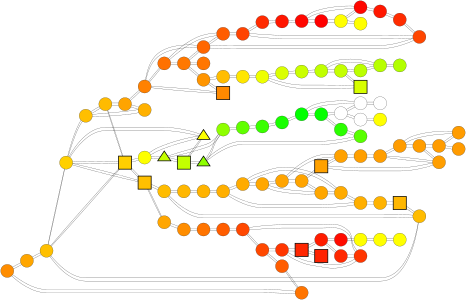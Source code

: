 graph G{
rankdir="LR";
size="10,2";
0 [shape="circle",label="",style=filled,fillcolor="#ff8d00",penwidth="1",fixedsize=true,width="1",height="1"];
1 [shape="circle",label="",style=filled,fillcolor="#ff4300",penwidth="1",fixedsize=true,width="1",height="1"];
2 [shape="circle",label="",style=filled,fillcolor="#ffbb00",penwidth="1",fixedsize=true,width="1",height="1"];
3 [shape="circle",label="",style=filled,fillcolor="#-15ff00",penwidth="1",fixedsize=true,width="1",height="1"];
4 [shape="circle",label="",style=filled,fillcolor="#-1dff00",penwidth="1",fixedsize=true,width="1",height="1"];
5 [shape="circle",label="",style=filled,fillcolor="#ff0000",penwidth="1",fixedsize=true,width="1",height="1"];
6 [shape="square",label="",style=filled,fillcolor="#ffb700",penwidth="4",fixedsize=true,width="1",height="1"];
7 [shape="circle",label="",style=filled,fillcolor="#ffb100",penwidth="1",fixedsize=true,width="1",height="1"];
8 [shape="circle",label="",style=filled,fillcolor="#b2ff00",penwidth="1",fixedsize=true,width="1",height="1"];
9 [shape="circle",label="",style=filled,fillcolor="#ff9c00",penwidth="1",fixedsize=true,width="1",height="1"];
10 [shape="circle",label="",style=filled,fillcolor="#ff1700",penwidth="1",fixedsize=true,width="1",height="1"];
11 [shape="circle",label="",style=filled,fillcolor="#ff9c00",penwidth="1",fixedsize=true,width="1",height="1"];
12 [shape="circle",label="",style=filled,fillcolor="#ff2a00",penwidth="1",fixedsize=true,width="1",height="1"];
13 [shape="circle",label="",style=filled,fillcolor="#ffa400",penwidth="1",fixedsize=true,width="1",height="1"];
14 [shape="circle",label="",style=filled,fillcolor="#04ff00",penwidth="1",fixedsize=true,width="1",height="1"];
15 [shape="circle",label="",style=filled,fillcolor="#ffc000",penwidth="1",fixedsize=true,width="1",height="1"];
16 [shape="circle",label="",style=filled,fillcolor="#ffa700",penwidth="1",fixedsize=true,width="1",height="1"];
17 [shape="circle",label="",style=filled,fillcolor="#ff2c00",penwidth="1",fixedsize=true,width="1",height="1"];
18 [shape="circle",label="",style=filled,fillcolor="#ffa100",penwidth="1",fixedsize=true,width="1",height="1"];
19 [shape="circle",label="",style=filled,fillcolor="#ffab00",penwidth="1",fixedsize=true,width="1",height="1"];
20 [shape="circle",label="",style=filled,fillcolor="#19ff00",penwidth="1",fixedsize=true,width="1",height="1"];
21 [shape="circle",label="",style=filled,fillcolor="#00ff00",penwidth="1",fixedsize=true,width="1",height="1"];
22 [shape="circle",label="",style=filled,fillcolor="#ff7100",penwidth="1",fixedsize=true,width="1",height="1"];
23 [shape="circle",label="",style=filled,fillcolor="#ff9d00",penwidth="1",fixedsize=true,width="1",height="1"];
24 [shape="circle",label="",style=filled,fillcolor="#ff9f00",penwidth="1",fixedsize=true,width="1",height="1"];
25 [shape="circle",label="",style=filled,fillcolor="#ff5d00",penwidth="1",fixedsize=true,width="1",height="1"];
26 [shape="square",label="",style=filled,fillcolor="#c3ff00",penwidth="4",fixedsize=true,width="1",height="1"];
27 [shape="circle",label="",style=filled,fillcolor="#ff3600",penwidth="1",fixedsize=true,width="1",height="1"];
28 [shape="circle",label="",style=filled,fillcolor="#-7ff00",penwidth="1",fixedsize=true,width="1",height="1"];
29 [shape="circle",label="",style=filled,fillcolor="#ff1c00",penwidth="1",fixedsize=true,width="1",height="1"];
30 [shape="circle",label="",style=filled,fillcolor="#ffab00",penwidth="1",fixedsize=true,width="1",height="1"];
31 [shape="square",label="",style=filled,fillcolor="#ffa100",penwidth="4",fixedsize=true,width="1",height="1"];
32 [shape="circle",label="",style=filled,fillcolor="#ffa600",penwidth="1",fixedsize=true,width="1",height="1"];
33 [shape="triangle",label="",style=filled,fillcolor="#8dff00",penwidth="4",fixedsize=true,width="1",height="1"];
34 [shape="circle",label="",style=filled,fillcolor="#ff0700",penwidth="1",fixedsize=true,width="1",height="1"];
35 [shape="circle",label="",style=filled,fillcolor="#daff00",penwidth="1",fixedsize=true,width="1",height="1"];
36 [shape="circle",label="",style=filled,fillcolor="#ff8100",penwidth="1",fixedsize=true,width="1",height="1"];
37 [shape="triangle",label="",style=filled,fillcolor="#c4ff00",penwidth="4",fixedsize=true,width="1",height="1"];
38 [shape="circle",label="",style=filled,fillcolor="#ff4600",penwidth="1",fixedsize=true,width="1",height="1"];
39 [shape="square",label="",style=filled,fillcolor="#ff2600",penwidth="4",fixedsize=true,width="1",height="1"];
40 [shape="circle",label="",style=filled,fillcolor="#ff7600",penwidth="1",fixedsize=true,width="1",height="1"];
41 [shape="circle",label="",style=filled,fillcolor="#ff-a00",penwidth="1",fixedsize=true,width="1",height="1"];
42 [shape="circle",label="",style=filled,fillcolor="#ff9e00",penwidth="1",fixedsize=true,width="1",height="1"];
43 [shape="square",label="",style=filled,fillcolor="#ffc000",penwidth="4",fixedsize=true,width="1",height="1"];
44 [shape="circle",label="",style=filled,fillcolor="#ffa400",penwidth="1",fixedsize=true,width="1",height="1"];
45 [shape="circle",label="",style=filled,fillcolor="#ff9e00",penwidth="1",fixedsize=true,width="1",height="1"];
46 [shape="circle",label="",style=filled,fillcolor="#58ff00",penwidth="1",fixedsize=true,width="1",height="1"];
47 [shape="circle",label="",style=filled,fillcolor="#8fff00",penwidth="1",fixedsize=true,width="1",height="1"];
48 [shape="circle",label="",style=filled,fillcolor="#ff6700",penwidth="1",fixedsize=true,width="1",height="1"];
49 [shape="circle",label="",style=filled,fillcolor="#-11ff00",penwidth="1",fixedsize=true,width="1",height="1"];
50 [shape="circle",label="",style=filled,fillcolor="#ff2800",penwidth="1",fixedsize=true,width="1",height="1"];
51 [shape="circle",label="",style=filled,fillcolor="#ffbc00",penwidth="1",fixedsize=true,width="1",height="1"];
52 [shape="circle",label="",style=filled,fillcolor="#ff4800",penwidth="1",fixedsize=true,width="1",height="1"];
53 [shape="circle",label="",style=filled,fillcolor="#2bff00",penwidth="1",fixedsize=true,width="1",height="1"];
54 [shape="circle",label="",style=filled,fillcolor="#ffbd00",penwidth="1",fixedsize=true,width="1",height="1"];
55 [shape="circle",label="",style=filled,fillcolor="#ffbc00",penwidth="1",fixedsize=true,width="1",height="1"];
56 [shape="circle",label="",style=filled,fillcolor="#ff4800",penwidth="1",fixedsize=true,width="1",height="1"];
57 [shape="circle",label="",style=filled,fillcolor="#ffb700",penwidth="1",fixedsize=true,width="1",height="1"];
58 [shape="circle",label="",style=filled,fillcolor="#ff5d00",penwidth="1",fixedsize=true,width="1",height="1"];
59 [shape="circle",label="",style=filled,fillcolor="#c4ff00",penwidth="1",fixedsize=true,width="1",height="1"];
60 [shape="circle",label="",style=filled,fillcolor="#ffaf00",penwidth="1",fixedsize=true,width="1",height="1"];
61 [shape="circle",label="",style=filled,fillcolor="#caff00",penwidth="1",fixedsize=true,width="1",height="1"];
62 [shape="square",label="",style=filled,fillcolor="#ffcf00",penwidth="4",fixedsize=true,width="1",height="1"];
63 [shape="circle",label="",style=filled,fillcolor="#eeff00",penwidth="1",fixedsize=true,width="1",height="1"];
64 [shape="circle",label="",style=filled,fillcolor="#ff-e00",penwidth="1",fixedsize=true,width="1",height="1"];
65 [shape="circle",label="",style=filled,fillcolor="#ffa700",penwidth="1",fixedsize=true,width="1",height="1"];
66 [shape="circle",label="",style=filled,fillcolor="#ff9b00",penwidth="1",fixedsize=true,width="1",height="1"];
67 [shape="circle",label="",style=filled,fillcolor="#bbff00",penwidth="1",fixedsize=true,width="1",height="1"];
68 [shape="circle",label="",style=filled,fillcolor="#ffd000",penwidth="1",fixedsize=true,width="1",height="1"];
69 [shape="circle",label="",style=filled,fillcolor="#ff0700",penwidth="1",fixedsize=true,width="1",height="1"];
70 [shape="circle",label="",style=filled,fillcolor="#ffb300",penwidth="1",fixedsize=true,width="1",height="1"];
71 [shape="circle",label="",style=filled,fillcolor="#3aff00",penwidth="1",fixedsize=true,width="1",height="1"];
72 [shape="circle",label="",style=filled,fillcolor="#ffa400",penwidth="1",fixedsize=true,width="1",height="1"];
73 [shape="circle",label="",style=filled,fillcolor="#ffaf00",penwidth="1",fixedsize=true,width="1",height="1"];
74 [shape="circle",label="",style=filled,fillcolor="#ff3600",penwidth="1",fixedsize=true,width="1",height="1"];
75 [shape="circle",label="",style=filled,fillcolor="#ff8d00",penwidth="1",fixedsize=true,width="1",height="1"];
76 [shape="circle",label="",style=filled,fillcolor="#ffb300",penwidth="1",fixedsize=true,width="1",height="1"];
77 [shape="circle",label="",style=filled,fillcolor="#ff7400",penwidth="1",fixedsize=true,width="1",height="1"];
78 [shape="circle",label="",style=filled,fillcolor="#ff0b00",penwidth="1",fixedsize=true,width="1",height="1"];
79 [shape="circle",label="",style=filled,fillcolor="#ff-900",penwidth="1",fixedsize=true,width="1",height="1"];
80 [shape="circle",label="",style=filled,fillcolor="#ff-100",penwidth="1",fixedsize=true,width="1",height="1"];
81 [shape="circle",label="",style=filled,fillcolor="#fdff00",penwidth="1",fixedsize=true,width="1",height="1"];
82 [shape="circle",label="",style=filled,fillcolor="#ffe600",penwidth="1",fixedsize=true,width="1",height="1"];
83 [shape="square",label="",style=filled,fillcolor="#ff8a00",penwidth="4",fixedsize=true,width="1",height="1"];
84 [shape="circle",label="",style=filled,fillcolor="#-13ff00",penwidth="1",fixedsize=true,width="1",height="1"];
85 [shape="triangle",label="",style=filled,fillcolor="#fdff00",penwidth="4",fixedsize=true,width="1",height="1"];
86 [shape="circle",label="",style=filled,fillcolor="#ff7400",penwidth="1",fixedsize=true,width="1",height="1"];
87 [shape="circle",label="",style=filled,fillcolor="#ff1600",penwidth="1",fixedsize=true,width="1",height="1"];
88 [shape="square",label="",style=filled,fillcolor="#ff2200",penwidth="4",fixedsize=true,width="1",height="1"];
89 [shape="circle",label="",style=filled,fillcolor="#ff-300",penwidth="1",fixedsize=true,width="1",height="1"];
90 [shape="circle",label="",style=filled,fillcolor="#ffbf00",penwidth="1",fixedsize=true,width="1",height="1"];
91 [shape="circle",label="",style=filled,fillcolor="#c0ff00",penwidth="1",fixedsize=true,width="1",height="1"];
92 [shape="circle",label="",style=filled,fillcolor="#ff5d00",penwidth="1",fixedsize=true,width="1",height="1"];
93 [shape="square",label="",style=filled,fillcolor="#d7ff00",penwidth="4",fixedsize=true,width="1",height="1"];
94 [shape="circle",label="",style=filled,fillcolor="#61ff00",penwidth="1",fixedsize=true,width="1",height="1"];
95 [shape="circle",label="",style=filled,fillcolor="#ff9500",penwidth="1",fixedsize=true,width="1",height="1"];
96 [shape="circle",label="",style=filled,fillcolor="#ffa600",penwidth="1",fixedsize=true,width="1",height="1"];
97 [shape="circle",label="",style=filled,fillcolor="#b8ff00",penwidth="1",fixedsize=true,width="1",height="1"];
98 [shape="circle",label="",style=filled,fillcolor="#ff7800",penwidth="1",fixedsize=true,width="1",height="1"];
99 [shape="circle",label="",style=filled,fillcolor="#ff9c00",penwidth="1",fixedsize=true,width="1",height="1"];
0 -- 86[dir="none",color="black",penwidth="1"];
0 -- 32[dir="none",color="black",penwidth="1"];
1 -- 12[dir="none",color="black",penwidth="1"];
1 -- 38[dir="none",color="black",penwidth="1"];
1 -- 58[dir="none",color="black",penwidth="1"];
2 -- 72[dir="none",color="black",penwidth="1"];
2 -- 62[dir="none",color="black",penwidth="1"];
2 -- 90[dir="none",color="black",penwidth="1"];
3 -- 84[dir="none",color="black",penwidth="1"];
3 -- 49[dir="none",color="black",penwidth="1"];
3 -- 14[dir="none",color="black",penwidth="1"];
4 -- 84[dir="none",color="black",penwidth="1"];
5 -- 89[dir="none",color="black",penwidth="1"];
5 -- 34[dir="none",color="black",penwidth="1"];
6 -- 70[dir="none",color="black",penwidth="1"];
6 -- 55[dir="none",color="black",penwidth="1"];
7 -- 72[dir="none",color="black",penwidth="1"];
7 -- 90[dir="none",color="black",penwidth="1"];
8 -- 97[dir="none",color="black",penwidth="1"];
9 -- 23[dir="none",color="black",penwidth="1"];
9 -- 99[dir="none",color="black",penwidth="1"];
9 -- 45[dir="none",color="black",penwidth="1"];
10 -- 69[dir="none",color="black",penwidth="1"];
10 -- 17[dir="none",color="black",penwidth="1"];
11 -- 23[dir="none",color="black",penwidth="1"];
11 -- 66[dir="none",color="black",penwidth="1"];
11 -- 99[dir="none",color="black",penwidth="1"];
12 -- 1[dir="none",color="black",penwidth="1"];
12 -- 87[dir="none",color="black",penwidth="1"];
13 -- 16[dir="none",color="black",penwidth="1"];
13 -- 18[dir="none",color="black",penwidth="1"];
13 -- 44[dir="none",color="black",penwidth="1"];
14 -- 53[dir="none",color="black",penwidth="1"];
14 -- 21[dir="none",color="black",penwidth="1"];
14 -- 3[dir="none",color="black",penwidth="1"];
15 -- 32[dir="none",color="black",penwidth="1"];
15 -- 62[dir="none",color="black",penwidth="1"];
15 -- 68[dir="none",color="black",penwidth="1"];
15 -- 55[dir="none",color="black",penwidth="1"];
16 -- 30[dir="none",color="black",penwidth="1"];
16 -- 65[dir="none",color="black",penwidth="1"];
16 -- 13[dir="none",color="black",penwidth="1"];
17 -- 10[dir="none",color="black",penwidth="1"];
17 -- 38[dir="none",color="black",penwidth="1"];
18 -- 13[dir="none",color="black",penwidth="1"];
18 -- 31[dir="none",color="black",penwidth="1"];
18 -- 24[dir="none",color="black",penwidth="1"];
19 -- 73[dir="none",color="black",penwidth="1"];
19 -- 30[dir="none",color="black",penwidth="1"];
19 -- 65[dir="none",color="black",penwidth="1"];
20 -- 71[dir="none",color="black",penwidth="1"];
20 -- 21[dir="none",color="black",penwidth="1"];
21 -- 20[dir="none",color="black",penwidth="1"];
21 -- 84[dir="none",color="black",penwidth="1"];
21 -- 14[dir="none",color="black",penwidth="1"];
22 -- 58[dir="none",color="black",penwidth="1"];
22 -- 98[dir="none",color="black",penwidth="1"];
22 -- 36[dir="none",color="black",penwidth="1"];
23 -- 9[dir="none",color="black",penwidth="1"];
23 -- 42[dir="none",color="black",penwidth="1"];
23 -- 11[dir="none",color="black",penwidth="1"];
24 -- 18[dir="none",color="black",penwidth="1"];
24 -- 45[dir="none",color="black",penwidth="1"];
25 -- 56[dir="none",color="black",penwidth="1"];
25 -- 86[dir="none",color="black",penwidth="1"];
26 -- 85[dir="none",color="black",penwidth="1"];
26 -- 37[dir="none",color="black",penwidth="1"];
26 -- 33[dir="none",color="black",penwidth="1"];
27 -- 39[dir="none",color="black",penwidth="1"];
27 -- 74[dir="none",color="black",penwidth="1"];
27 -- 56[dir="none",color="black",penwidth="1"];
28 -- 49[dir="none",color="black",penwidth="1"];
29 -- 78[dir="none",color="black",penwidth="1"];
29 -- 39[dir="none",color="black",penwidth="1"];
29 -- 50[dir="none",color="black",penwidth="1"];
30 -- 60[dir="none",color="black",penwidth="1"];
30 -- 19[dir="none",color="black",penwidth="1"];
30 -- 16[dir="none",color="black",penwidth="1"];
31 -- 18[dir="none",color="black",penwidth="1"];
31 -- 42[dir="none",color="black",penwidth="1"];
31 -- 44[dir="none",color="black",penwidth="1"];
32 -- 0[dir="none",color="black",penwidth="1"];
32 -- 15[dir="none",color="black",penwidth="1"];
33 -- 26[dir="none",color="black",penwidth="1"];
33 -- 47[dir="none",color="black",penwidth="1"];
33 -- 46[dir="none",color="black",penwidth="1"];
34 -- 5[dir="none",color="black",penwidth="1"];
34 -- 69[dir="none",color="black",penwidth="1"];
34 -- 87[dir="none",color="black",penwidth="1"];
35 -- 61[dir="none",color="black",penwidth="1"];
35 -- 63[dir="none",color="black",penwidth="1"];
36 -- 48[dir="none",color="black",penwidth="1"];
36 -- 72[dir="none",color="black",penwidth="1"];
36 -- 22[dir="none",color="black",penwidth="1"];
36 -- 83[dir="none",color="black",penwidth="1"];
37 -- 81[dir="none",color="black",penwidth="1"];
37 -- 26[dir="none",color="black",penwidth="1"];
37 -- 47[dir="none",color="black",penwidth="1"];
38 -- 17[dir="none",color="black",penwidth="1"];
38 -- 48[dir="none",color="black",penwidth="1"];
38 -- 1[dir="none",color="black",penwidth="1"];
39 -- 88[dir="none",color="black",penwidth="1"];
39 -- 27[dir="none",color="black",penwidth="1"];
39 -- 29[dir="none",color="black",penwidth="1"];
40 -- 98[dir="none",color="black",penwidth="1"];
41 -- 80[dir="none",color="black",penwidth="1"];
41 -- 64[dir="none",color="black",penwidth="1"];
42 -- 31[dir="none",color="black",penwidth="1"];
42 -- 23[dir="none",color="black",penwidth="1"];
42 -- 45[dir="none",color="black",penwidth="1"];
43 -- 62[dir="none",color="black",penwidth="1"];
43 -- 68[dir="none",color="black",penwidth="1"];
43 -- 51[dir="none",color="black",penwidth="1"];
43 -- 96[dir="none",color="black",penwidth="1"];
44 -- 65[dir="none",color="black",penwidth="1"];
44 -- 13[dir="none",color="black",penwidth="1"];
44 -- 31[dir="none",color="black",penwidth="1"];
45 -- 9[dir="none",color="black",penwidth="1"];
45 -- 42[dir="none",color="black",penwidth="1"];
45 -- 24[dir="none",color="black",penwidth="1"];
46 -- 53[dir="none",color="black",penwidth="1"];
46 -- 33[dir="none",color="black",penwidth="1"];
47 -- 94[dir="none",color="black",penwidth="1"];
47 -- 37[dir="none",color="black",penwidth="1"];
47 -- 33[dir="none",color="black",penwidth="1"];
48 -- 38[dir="none",color="black",penwidth="1"];
48 -- 58[dir="none",color="black",penwidth="1"];
48 -- 98[dir="none",color="black",penwidth="1"];
48 -- 36[dir="none",color="black",penwidth="1"];
49 -- 3[dir="none",color="black",penwidth="1"];
49 -- 28[dir="none",color="black",penwidth="1"];
50 -- 74[dir="none",color="black",penwidth="1"];
50 -- 29[dir="none",color="black",penwidth="1"];
51 -- 57[dir="none",color="black",penwidth="1"];
51 -- 55[dir="none",color="black",penwidth="1"];
51 -- 43[dir="none",color="black",penwidth="1"];
52 -- 74[dir="none",color="black",penwidth="1"];
52 -- 56[dir="none",color="black",penwidth="1"];
52 -- 92[dir="none",color="black",penwidth="1"];
53 -- 46[dir="none",color="black",penwidth="1"];
53 -- 14[dir="none",color="black",penwidth="1"];
54 -- 82[dir="none",color="black",penwidth="1"];
54 -- 95[dir="none",color="black",penwidth="1"];
55 -- 15[dir="none",color="black",penwidth="1"];
55 -- 6[dir="none",color="black",penwidth="1"];
55 -- 51[dir="none",color="black",penwidth="1"];
56 -- 27[dir="none",color="black",penwidth="1"];
56 -- 52[dir="none",color="black",penwidth="1"];
56 -- 25[dir="none",color="black",penwidth="1"];
57 -- 76[dir="none",color="black",penwidth="1"];
57 -- 51[dir="none",color="black",penwidth="1"];
58 -- 48[dir="none",color="black",penwidth="1"];
58 -- 22[dir="none",color="black",penwidth="1"];
58 -- 1[dir="none",color="black",penwidth="1"];
59 -- 91[dir="none",color="black",penwidth="1"];
59 -- 93[dir="none",color="black",penwidth="1"];
59 -- 67[dir="none",color="black",penwidth="1"];
60 -- 76[dir="none",color="black",penwidth="1"];
60 -- 73[dir="none",color="black",penwidth="1"];
60 -- 30[dir="none",color="black",penwidth="1"];
61 -- 91[dir="none",color="black",penwidth="1"];
61 -- 35[dir="none",color="black",penwidth="1"];
62 -- 15[dir="none",color="black",penwidth="1"];
62 -- 2[dir="none",color="black",penwidth="1"];
62 -- 81[dir="none",color="black",penwidth="1"];
62 -- 68[dir="none",color="black",penwidth="1"];
62 -- 43[dir="none",color="black",penwidth="1"];
63 -- 93[dir="none",color="black",penwidth="1"];
63 -- 82[dir="none",color="black",penwidth="1"];
63 -- 35[dir="none",color="black",penwidth="1"];
64 -- 41[dir="none",color="black",penwidth="1"];
65 -- 19[dir="none",color="black",penwidth="1"];
65 -- 16[dir="none",color="black",penwidth="1"];
65 -- 44[dir="none",color="black",penwidth="1"];
66 -- 11[dir="none",color="black",penwidth="1"];
67 -- 97[dir="none",color="black",penwidth="1"];
67 -- 59[dir="none",color="black",penwidth="1"];
68 -- 15[dir="none",color="black",penwidth="1"];
68 -- 62[dir="none",color="black",penwidth="1"];
68 -- 85[dir="none",color="black",penwidth="1"];
68 -- 43[dir="none",color="black",penwidth="1"];
68 -- 90[dir="none",color="black",penwidth="1"];
69 -- 89[dir="none",color="black",penwidth="1"];
69 -- 34[dir="none",color="black",penwidth="1"];
69 -- 10[dir="none",color="black",penwidth="1"];
70 -- 6[dir="none",color="black",penwidth="1"];
70 -- 73[dir="none",color="black",penwidth="1"];
71 -- 94[dir="none",color="black",penwidth="1"];
71 -- 20[dir="none",color="black",penwidth="1"];
72 -- 36[dir="none",color="black",penwidth="1"];
72 -- 7[dir="none",color="black",penwidth="1"];
72 -- 2[dir="none",color="black",penwidth="1"];
73 -- 70[dir="none",color="black",penwidth="1"];
73 -- 60[dir="none",color="black",penwidth="1"];
73 -- 19[dir="none",color="black",penwidth="1"];
74 -- 50[dir="none",color="black",penwidth="1"];
74 -- 27[dir="none",color="black",penwidth="1"];
74 -- 52[dir="none",color="black",penwidth="1"];
75 -- 96[dir="none",color="black",penwidth="1"];
75 -- 77[dir="none",color="black",penwidth="1"];
76 -- 57[dir="none",color="black",penwidth="1"];
76 -- 60[dir="none",color="black",penwidth="1"];
77 -- 92[dir="none",color="black",penwidth="1"];
77 -- 75[dir="none",color="black",penwidth="1"];
78 -- 80[dir="none",color="black",penwidth="1"];
78 -- 29[dir="none",color="black",penwidth="1"];
79 -- 89[dir="none",color="black",penwidth="1"];
80 -- 78[dir="none",color="black",penwidth="1"];
80 -- 41[dir="none",color="black",penwidth="1"];
81 -- 62[dir="none",color="black",penwidth="1"];
81 -- 85[dir="none",color="black",penwidth="1"];
81 -- 37[dir="none",color="black",penwidth="1"];
82 -- 63[dir="none",color="black",penwidth="1"];
82 -- 54[dir="none",color="black",penwidth="1"];
83 -- 36[dir="none",color="black",penwidth="1"];
83 -- 95[dir="none",color="black",penwidth="1"];
84 -- 21[dir="none",color="black",penwidth="1"];
84 -- 3[dir="none",color="black",penwidth="1"];
84 -- 4[dir="none",color="black",penwidth="1"];
85 -- 81[dir="none",color="black",penwidth="1"];
85 -- 26[dir="none",color="black",penwidth="1"];
85 -- 68[dir="none",color="black",penwidth="1"];
86 -- 25[dir="none",color="black",penwidth="1"];
86 -- 0[dir="none",color="black",penwidth="1"];
87 -- 34[dir="none",color="black",penwidth="1"];
87 -- 12[dir="none",color="black",penwidth="1"];
88 -- 39[dir="none",color="black",penwidth="1"];
89 -- 79[dir="none",color="black",penwidth="1"];
89 -- 5[dir="none",color="black",penwidth="1"];
89 -- 69[dir="none",color="black",penwidth="1"];
90 -- 7[dir="none",color="black",penwidth="1"];
90 -- 2[dir="none",color="black",penwidth="1"];
90 -- 68[dir="none",color="black",penwidth="1"];
91 -- 97[dir="none",color="black",penwidth="1"];
91 -- 59[dir="none",color="black",penwidth="1"];
91 -- 61[dir="none",color="black",penwidth="1"];
92 -- 52[dir="none",color="black",penwidth="1"];
92 -- 77[dir="none",color="black",penwidth="1"];
93 -- 59[dir="none",color="black",penwidth="1"];
93 -- 63[dir="none",color="black",penwidth="1"];
94 -- 47[dir="none",color="black",penwidth="1"];
94 -- 71[dir="none",color="black",penwidth="1"];
95 -- 54[dir="none",color="black",penwidth="1"];
95 -- 98[dir="none",color="black",penwidth="1"];
95 -- 83[dir="none",color="black",penwidth="1"];
96 -- 43[dir="none",color="black",penwidth="1"];
96 -- 75[dir="none",color="black",penwidth="1"];
97 -- 91[dir="none",color="black",penwidth="1"];
97 -- 67[dir="none",color="black",penwidth="1"];
97 -- 8[dir="none",color="black",penwidth="1"];
98 -- 48[dir="none",color="black",penwidth="1"];
98 -- 95[dir="none",color="black",penwidth="1"];
98 -- 22[dir="none",color="black",penwidth="1"];
98 -- 40[dir="none",color="black",penwidth="1"];
99 -- 9[dir="none",color="black",penwidth="1"];
99 -- 11[dir="none",color="black",penwidth="1"];
}